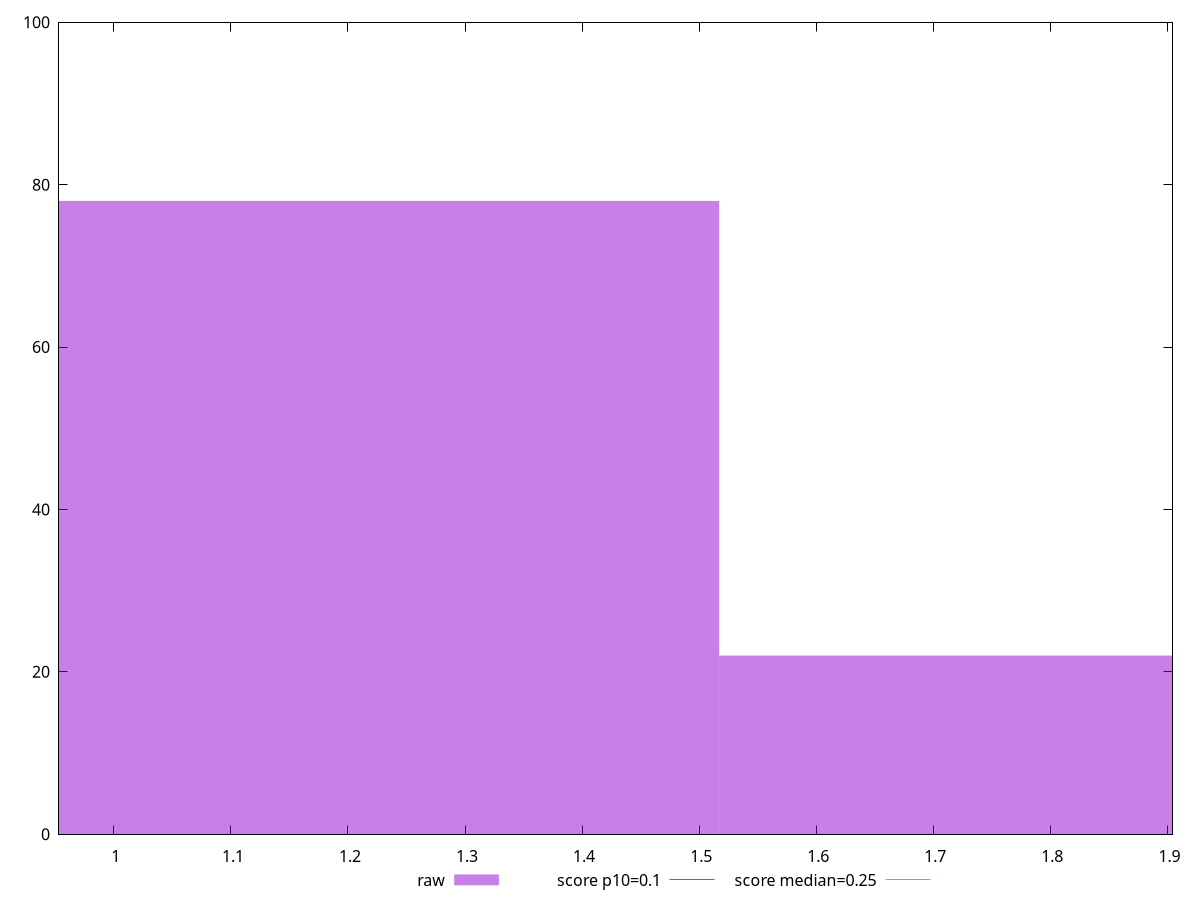 reset

$raw <<EOF
1.2136928100851703 78
1.8205392151277553 22
EOF

set key outside below
set boxwidth 0.6068464050425851
set xrange [0.9531487990485297:1.9043596462673613]
set yrange [0:100]
set trange [0:100]
set style fill transparent solid 0.5 noborder

set parametric
set terminal svg size 640, 490 enhanced background rgb 'white'
set output "report_00013_2021-02-09T12-04-24.940Z/cumulative-layout-shift/samples/pages/raw/histogram.svg"

plot $raw title "raw" with boxes, \
     0.1,t title "score p10=0.1", \
     0.25,t title "score median=0.25"

reset
